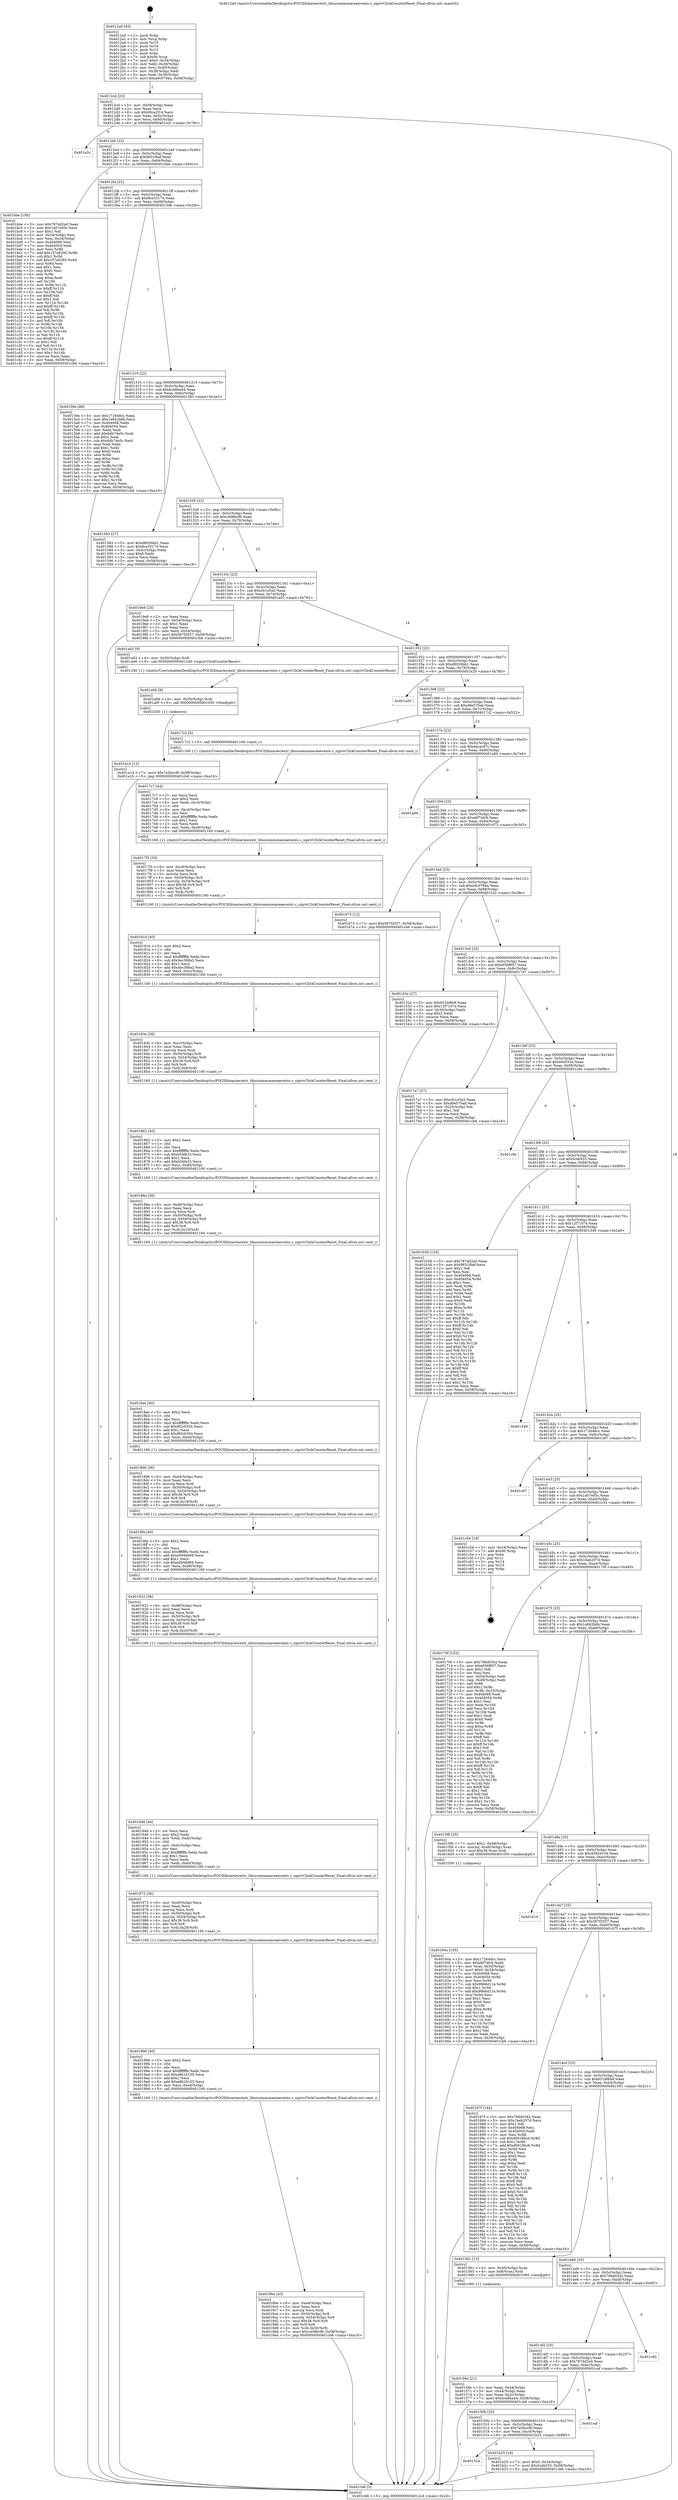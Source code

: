 digraph "0x4012a0" {
  label = "0x4012a0 (/mnt/c/Users/mathe/Desktop/tcc/POCII/binaries/extr_libuicommonareaevents.c_uiprivClickCounterReset_Final-ollvm.out::main(0))"
  labelloc = "t"
  node[shape=record]

  Entry [label="",width=0.3,height=0.3,shape=circle,fillcolor=black,style=filled]
  "0x4012cd" [label="{
     0x4012cd [23]\l
     | [instrs]\l
     &nbsp;&nbsp;0x4012cd \<+3\>: mov -0x58(%rbp),%eax\l
     &nbsp;&nbsp;0x4012d0 \<+2\>: mov %eax,%ecx\l
     &nbsp;&nbsp;0x4012d2 \<+6\>: sub $0x90ce2f14,%ecx\l
     &nbsp;&nbsp;0x4012d8 \<+3\>: mov %eax,-0x5c(%rbp)\l
     &nbsp;&nbsp;0x4012db \<+3\>: mov %ecx,-0x60(%rbp)\l
     &nbsp;&nbsp;0x4012de \<+6\>: je 0000000000401a2c \<main+0x78c\>\l
  }"]
  "0x401a2c" [label="{
     0x401a2c\l
  }", style=dashed]
  "0x4012e4" [label="{
     0x4012e4 [22]\l
     | [instrs]\l
     &nbsp;&nbsp;0x4012e4 \<+5\>: jmp 00000000004012e9 \<main+0x49\>\l
     &nbsp;&nbsp;0x4012e9 \<+3\>: mov -0x5c(%rbp),%eax\l
     &nbsp;&nbsp;0x4012ec \<+5\>: sub $0x9831fbef,%eax\l
     &nbsp;&nbsp;0x4012f1 \<+3\>: mov %eax,-0x64(%rbp)\l
     &nbsp;&nbsp;0x4012f4 \<+6\>: je 0000000000401bbe \<main+0x91e\>\l
  }"]
  Exit [label="",width=0.3,height=0.3,shape=circle,fillcolor=black,style=filled,peripheries=2]
  "0x401bbe" [label="{
     0x401bbe [150]\l
     | [instrs]\l
     &nbsp;&nbsp;0x401bbe \<+5\>: mov $0x787dd2a0,%eax\l
     &nbsp;&nbsp;0x401bc3 \<+5\>: mov $0x1a07e65c,%ecx\l
     &nbsp;&nbsp;0x401bc8 \<+2\>: mov $0x1,%dl\l
     &nbsp;&nbsp;0x401bca \<+3\>: mov -0x34(%rbp),%esi\l
     &nbsp;&nbsp;0x401bcd \<+3\>: mov %esi,-0x24(%rbp)\l
     &nbsp;&nbsp;0x401bd0 \<+7\>: mov 0x404068,%esi\l
     &nbsp;&nbsp;0x401bd7 \<+7\>: mov 0x404054,%edi\l
     &nbsp;&nbsp;0x401bde \<+3\>: mov %esi,%r8d\l
     &nbsp;&nbsp;0x401be1 \<+7\>: add $0x107a6285,%r8d\l
     &nbsp;&nbsp;0x401be8 \<+4\>: sub $0x1,%r8d\l
     &nbsp;&nbsp;0x401bec \<+7\>: sub $0x107a6285,%r8d\l
     &nbsp;&nbsp;0x401bf3 \<+4\>: imul %r8d,%esi\l
     &nbsp;&nbsp;0x401bf7 \<+3\>: and $0x1,%esi\l
     &nbsp;&nbsp;0x401bfa \<+3\>: cmp $0x0,%esi\l
     &nbsp;&nbsp;0x401bfd \<+4\>: sete %r9b\l
     &nbsp;&nbsp;0x401c01 \<+3\>: cmp $0xa,%edi\l
     &nbsp;&nbsp;0x401c04 \<+4\>: setl %r10b\l
     &nbsp;&nbsp;0x401c08 \<+3\>: mov %r9b,%r11b\l
     &nbsp;&nbsp;0x401c0b \<+4\>: xor $0xff,%r11b\l
     &nbsp;&nbsp;0x401c0f \<+3\>: mov %r10b,%bl\l
     &nbsp;&nbsp;0x401c12 \<+3\>: xor $0xff,%bl\l
     &nbsp;&nbsp;0x401c15 \<+3\>: xor $0x1,%dl\l
     &nbsp;&nbsp;0x401c18 \<+3\>: mov %r11b,%r14b\l
     &nbsp;&nbsp;0x401c1b \<+4\>: and $0xff,%r14b\l
     &nbsp;&nbsp;0x401c1f \<+3\>: and %dl,%r9b\l
     &nbsp;&nbsp;0x401c22 \<+3\>: mov %bl,%r15b\l
     &nbsp;&nbsp;0x401c25 \<+4\>: and $0xff,%r15b\l
     &nbsp;&nbsp;0x401c29 \<+3\>: and %dl,%r10b\l
     &nbsp;&nbsp;0x401c2c \<+3\>: or %r9b,%r14b\l
     &nbsp;&nbsp;0x401c2f \<+3\>: or %r10b,%r15b\l
     &nbsp;&nbsp;0x401c32 \<+3\>: xor %r15b,%r14b\l
     &nbsp;&nbsp;0x401c35 \<+3\>: or %bl,%r11b\l
     &nbsp;&nbsp;0x401c38 \<+4\>: xor $0xff,%r11b\l
     &nbsp;&nbsp;0x401c3c \<+3\>: or $0x1,%dl\l
     &nbsp;&nbsp;0x401c3f \<+3\>: and %dl,%r11b\l
     &nbsp;&nbsp;0x401c42 \<+3\>: or %r11b,%r14b\l
     &nbsp;&nbsp;0x401c45 \<+4\>: test $0x1,%r14b\l
     &nbsp;&nbsp;0x401c49 \<+3\>: cmovne %ecx,%eax\l
     &nbsp;&nbsp;0x401c4c \<+3\>: mov %eax,-0x58(%rbp)\l
     &nbsp;&nbsp;0x401c4f \<+5\>: jmp 0000000000401cb6 \<main+0xa16\>\l
  }"]
  "0x4012fa" [label="{
     0x4012fa [22]\l
     | [instrs]\l
     &nbsp;&nbsp;0x4012fa \<+5\>: jmp 00000000004012ff \<main+0x5f\>\l
     &nbsp;&nbsp;0x4012ff \<+3\>: mov -0x5c(%rbp),%eax\l
     &nbsp;&nbsp;0x401302 \<+5\>: sub $0x9ce33174,%eax\l
     &nbsp;&nbsp;0x401307 \<+3\>: mov %eax,-0x68(%rbp)\l
     &nbsp;&nbsp;0x40130a \<+6\>: je 000000000040159e \<main+0x2fe\>\l
  }"]
  "0x401524" [label="{
     0x401524\l
  }", style=dashed]
  "0x40159e" [label="{
     0x40159e [88]\l
     | [instrs]\l
     &nbsp;&nbsp;0x40159e \<+5\>: mov $0x172648cc,%eax\l
     &nbsp;&nbsp;0x4015a3 \<+5\>: mov $0x1e842b6b,%ecx\l
     &nbsp;&nbsp;0x4015a8 \<+7\>: mov 0x404068,%edx\l
     &nbsp;&nbsp;0x4015af \<+7\>: mov 0x404054,%esi\l
     &nbsp;&nbsp;0x4015b6 \<+2\>: mov %edx,%edi\l
     &nbsp;&nbsp;0x4015b8 \<+6\>: add $0x6db74e5c,%edi\l
     &nbsp;&nbsp;0x4015be \<+3\>: sub $0x1,%edi\l
     &nbsp;&nbsp;0x4015c1 \<+6\>: sub $0x6db74e5c,%edi\l
     &nbsp;&nbsp;0x4015c7 \<+3\>: imul %edi,%edx\l
     &nbsp;&nbsp;0x4015ca \<+3\>: and $0x1,%edx\l
     &nbsp;&nbsp;0x4015cd \<+3\>: cmp $0x0,%edx\l
     &nbsp;&nbsp;0x4015d0 \<+4\>: sete %r8b\l
     &nbsp;&nbsp;0x4015d4 \<+3\>: cmp $0xa,%esi\l
     &nbsp;&nbsp;0x4015d7 \<+4\>: setl %r9b\l
     &nbsp;&nbsp;0x4015db \<+3\>: mov %r8b,%r10b\l
     &nbsp;&nbsp;0x4015de \<+3\>: and %r9b,%r10b\l
     &nbsp;&nbsp;0x4015e1 \<+3\>: xor %r9b,%r8b\l
     &nbsp;&nbsp;0x4015e4 \<+3\>: or %r8b,%r10b\l
     &nbsp;&nbsp;0x4015e7 \<+4\>: test $0x1,%r10b\l
     &nbsp;&nbsp;0x4015eb \<+3\>: cmovne %ecx,%eax\l
     &nbsp;&nbsp;0x4015ee \<+3\>: mov %eax,-0x58(%rbp)\l
     &nbsp;&nbsp;0x4015f1 \<+5\>: jmp 0000000000401cb6 \<main+0xa16\>\l
  }"]
  "0x401310" [label="{
     0x401310 [22]\l
     | [instrs]\l
     &nbsp;&nbsp;0x401310 \<+5\>: jmp 0000000000401315 \<main+0x75\>\l
     &nbsp;&nbsp;0x401315 \<+3\>: mov -0x5c(%rbp),%eax\l
     &nbsp;&nbsp;0x401318 \<+5\>: sub $0xbce8ba44,%eax\l
     &nbsp;&nbsp;0x40131d \<+3\>: mov %eax,-0x6c(%rbp)\l
     &nbsp;&nbsp;0x401320 \<+6\>: je 0000000000401583 \<main+0x2e3\>\l
  }"]
  "0x401b25" [label="{
     0x401b25 [19]\l
     | [instrs]\l
     &nbsp;&nbsp;0x401b25 \<+7\>: movl $0x0,-0x34(%rbp)\l
     &nbsp;&nbsp;0x401b2c \<+7\>: movl $0x5cde533,-0x58(%rbp)\l
     &nbsp;&nbsp;0x401b33 \<+5\>: jmp 0000000000401cb6 \<main+0xa16\>\l
  }"]
  "0x401583" [label="{
     0x401583 [27]\l
     | [instrs]\l
     &nbsp;&nbsp;0x401583 \<+5\>: mov $0xd8026bb1,%eax\l
     &nbsp;&nbsp;0x401588 \<+5\>: mov $0x9ce33174,%ecx\l
     &nbsp;&nbsp;0x40158d \<+3\>: mov -0x2c(%rbp),%edx\l
     &nbsp;&nbsp;0x401590 \<+3\>: cmp $0x0,%edx\l
     &nbsp;&nbsp;0x401593 \<+3\>: cmove %ecx,%eax\l
     &nbsp;&nbsp;0x401596 \<+3\>: mov %eax,-0x58(%rbp)\l
     &nbsp;&nbsp;0x401599 \<+5\>: jmp 0000000000401cb6 \<main+0xa16\>\l
  }"]
  "0x401326" [label="{
     0x401326 [22]\l
     | [instrs]\l
     &nbsp;&nbsp;0x401326 \<+5\>: jmp 000000000040132b \<main+0x8b\>\l
     &nbsp;&nbsp;0x40132b \<+3\>: mov -0x5c(%rbp),%eax\l
     &nbsp;&nbsp;0x40132e \<+5\>: sub $0xc408bcf6,%eax\l
     &nbsp;&nbsp;0x401333 \<+3\>: mov %eax,-0x70(%rbp)\l
     &nbsp;&nbsp;0x401336 \<+6\>: je 00000000004019e9 \<main+0x749\>\l
  }"]
  "0x40150b" [label="{
     0x40150b [25]\l
     | [instrs]\l
     &nbsp;&nbsp;0x40150b \<+5\>: jmp 0000000000401510 \<main+0x270\>\l
     &nbsp;&nbsp;0x401510 \<+3\>: mov -0x5c(%rbp),%eax\l
     &nbsp;&nbsp;0x401513 \<+5\>: sub $0x7e2bcc9f,%eax\l
     &nbsp;&nbsp;0x401518 \<+6\>: mov %eax,-0xc0(%rbp)\l
     &nbsp;&nbsp;0x40151e \<+6\>: je 0000000000401b25 \<main+0x885\>\l
  }"]
  "0x4019e9" [label="{
     0x4019e9 [25]\l
     | [instrs]\l
     &nbsp;&nbsp;0x4019e9 \<+2\>: xor %eax,%eax\l
     &nbsp;&nbsp;0x4019eb \<+3\>: mov -0x54(%rbp),%ecx\l
     &nbsp;&nbsp;0x4019ee \<+3\>: sub $0x1,%eax\l
     &nbsp;&nbsp;0x4019f1 \<+2\>: sub %eax,%ecx\l
     &nbsp;&nbsp;0x4019f3 \<+3\>: mov %ecx,-0x54(%rbp)\l
     &nbsp;&nbsp;0x4019f6 \<+7\>: movl $0x587f2037,-0x58(%rbp)\l
     &nbsp;&nbsp;0x4019fd \<+5\>: jmp 0000000000401cb6 \<main+0xa16\>\l
  }"]
  "0x40133c" [label="{
     0x40133c [22]\l
     | [instrs]\l
     &nbsp;&nbsp;0x40133c \<+5\>: jmp 0000000000401341 \<main+0xa1\>\l
     &nbsp;&nbsp;0x401341 \<+3\>: mov -0x5c(%rbp),%eax\l
     &nbsp;&nbsp;0x401344 \<+5\>: sub $0xcfc1e5a3,%eax\l
     &nbsp;&nbsp;0x401349 \<+3\>: mov %eax,-0x74(%rbp)\l
     &nbsp;&nbsp;0x40134c \<+6\>: je 0000000000401a02 \<main+0x762\>\l
  }"]
  "0x401caf" [label="{
     0x401caf\l
  }", style=dashed]
  "0x401a02" [label="{
     0x401a02 [9]\l
     | [instrs]\l
     &nbsp;&nbsp;0x401a02 \<+4\>: mov -0x50(%rbp),%rdi\l
     &nbsp;&nbsp;0x401a06 \<+5\>: call 0000000000401240 \<uiprivClickCounterReset\>\l
     | [calls]\l
     &nbsp;&nbsp;0x401240 \{1\} (/mnt/c/Users/mathe/Desktop/tcc/POCII/binaries/extr_libuicommonareaevents.c_uiprivClickCounterReset_Final-ollvm.out::uiprivClickCounterReset)\l
  }"]
  "0x401352" [label="{
     0x401352 [22]\l
     | [instrs]\l
     &nbsp;&nbsp;0x401352 \<+5\>: jmp 0000000000401357 \<main+0xb7\>\l
     &nbsp;&nbsp;0x401357 \<+3\>: mov -0x5c(%rbp),%eax\l
     &nbsp;&nbsp;0x40135a \<+5\>: sub $0xd8026bb1,%eax\l
     &nbsp;&nbsp;0x40135f \<+3\>: mov %eax,-0x78(%rbp)\l
     &nbsp;&nbsp;0x401362 \<+6\>: je 0000000000401a20 \<main+0x780\>\l
  }"]
  "0x4014f2" [label="{
     0x4014f2 [25]\l
     | [instrs]\l
     &nbsp;&nbsp;0x4014f2 \<+5\>: jmp 00000000004014f7 \<main+0x257\>\l
     &nbsp;&nbsp;0x4014f7 \<+3\>: mov -0x5c(%rbp),%eax\l
     &nbsp;&nbsp;0x4014fa \<+5\>: sub $0x787dd2a0,%eax\l
     &nbsp;&nbsp;0x4014ff \<+6\>: mov %eax,-0xbc(%rbp)\l
     &nbsp;&nbsp;0x401505 \<+6\>: je 0000000000401caf \<main+0xa0f\>\l
  }"]
  "0x401a20" [label="{
     0x401a20\l
  }", style=dashed]
  "0x401368" [label="{
     0x401368 [22]\l
     | [instrs]\l
     &nbsp;&nbsp;0x401368 \<+5\>: jmp 000000000040136d \<main+0xcd\>\l
     &nbsp;&nbsp;0x40136d \<+3\>: mov -0x5c(%rbp),%eax\l
     &nbsp;&nbsp;0x401370 \<+5\>: sub $0xd9e570ab,%eax\l
     &nbsp;&nbsp;0x401375 \<+3\>: mov %eax,-0x7c(%rbp)\l
     &nbsp;&nbsp;0x401378 \<+6\>: je 00000000004017c2 \<main+0x522\>\l
  }"]
  "0x401c92" [label="{
     0x401c92\l
  }", style=dashed]
  "0x4017c2" [label="{
     0x4017c2 [5]\l
     | [instrs]\l
     &nbsp;&nbsp;0x4017c2 \<+5\>: call 0000000000401160 \<next_i\>\l
     | [calls]\l
     &nbsp;&nbsp;0x401160 \{1\} (/mnt/c/Users/mathe/Desktop/tcc/POCII/binaries/extr_libuicommonareaevents.c_uiprivClickCounterReset_Final-ollvm.out::next_i)\l
  }"]
  "0x40137e" [label="{
     0x40137e [22]\l
     | [instrs]\l
     &nbsp;&nbsp;0x40137e \<+5\>: jmp 0000000000401383 \<main+0xe3\>\l
     &nbsp;&nbsp;0x401383 \<+3\>: mov -0x5c(%rbp),%eax\l
     &nbsp;&nbsp;0x401386 \<+5\>: sub $0xdecac87c,%eax\l
     &nbsp;&nbsp;0x40138b \<+3\>: mov %eax,-0x80(%rbp)\l
     &nbsp;&nbsp;0x40138e \<+6\>: je 0000000000401a84 \<main+0x7e4\>\l
  }"]
  "0x401a14" [label="{
     0x401a14 [12]\l
     | [instrs]\l
     &nbsp;&nbsp;0x401a14 \<+7\>: movl $0x7e2bcc9f,-0x58(%rbp)\l
     &nbsp;&nbsp;0x401a1b \<+5\>: jmp 0000000000401cb6 \<main+0xa16\>\l
  }"]
  "0x401a84" [label="{
     0x401a84\l
  }", style=dashed]
  "0x401394" [label="{
     0x401394 [25]\l
     | [instrs]\l
     &nbsp;&nbsp;0x401394 \<+5\>: jmp 0000000000401399 \<main+0xf9\>\l
     &nbsp;&nbsp;0x401399 \<+3\>: mov -0x5c(%rbp),%eax\l
     &nbsp;&nbsp;0x40139c \<+5\>: sub $0xe6f7afc9,%eax\l
     &nbsp;&nbsp;0x4013a1 \<+6\>: mov %eax,-0x84(%rbp)\l
     &nbsp;&nbsp;0x4013a7 \<+6\>: je 0000000000401673 \<main+0x3d3\>\l
  }"]
  "0x401a0b" [label="{
     0x401a0b [9]\l
     | [instrs]\l
     &nbsp;&nbsp;0x401a0b \<+4\>: mov -0x50(%rbp),%rdi\l
     &nbsp;&nbsp;0x401a0f \<+5\>: call 0000000000401030 \<free@plt\>\l
     | [calls]\l
     &nbsp;&nbsp;0x401030 \{1\} (unknown)\l
  }"]
  "0x401673" [label="{
     0x401673 [12]\l
     | [instrs]\l
     &nbsp;&nbsp;0x401673 \<+7\>: movl $0x587f2037,-0x58(%rbp)\l
     &nbsp;&nbsp;0x40167a \<+5\>: jmp 0000000000401cb6 \<main+0xa16\>\l
  }"]
  "0x4013ad" [label="{
     0x4013ad [25]\l
     | [instrs]\l
     &nbsp;&nbsp;0x4013ad \<+5\>: jmp 00000000004013b2 \<main+0x112\>\l
     &nbsp;&nbsp;0x4013b2 \<+3\>: mov -0x5c(%rbp),%eax\l
     &nbsp;&nbsp;0x4013b5 \<+5\>: sub $0xe9c0794a,%eax\l
     &nbsp;&nbsp;0x4013ba \<+6\>: mov %eax,-0x88(%rbp)\l
     &nbsp;&nbsp;0x4013c0 \<+6\>: je 000000000040152e \<main+0x28e\>\l
  }"]
  "0x4019be" [label="{
     0x4019be [43]\l
     | [instrs]\l
     &nbsp;&nbsp;0x4019be \<+6\>: mov -0xe4(%rbp),%ecx\l
     &nbsp;&nbsp;0x4019c4 \<+3\>: imul %eax,%ecx\l
     &nbsp;&nbsp;0x4019c7 \<+3\>: movslq %ecx,%rdi\l
     &nbsp;&nbsp;0x4019ca \<+4\>: mov -0x50(%rbp),%r8\l
     &nbsp;&nbsp;0x4019ce \<+4\>: movslq -0x54(%rbp),%r9\l
     &nbsp;&nbsp;0x4019d2 \<+4\>: imul $0x38,%r9,%r9\l
     &nbsp;&nbsp;0x4019d6 \<+3\>: add %r9,%r8\l
     &nbsp;&nbsp;0x4019d9 \<+4\>: mov %rdi,0x30(%r8)\l
     &nbsp;&nbsp;0x4019dd \<+7\>: movl $0xc408bcf6,-0x58(%rbp)\l
     &nbsp;&nbsp;0x4019e4 \<+5\>: jmp 0000000000401cb6 \<main+0xa16\>\l
  }"]
  "0x40152e" [label="{
     0x40152e [27]\l
     | [instrs]\l
     &nbsp;&nbsp;0x40152e \<+5\>: mov $0x631bf6b9,%eax\l
     &nbsp;&nbsp;0x401533 \<+5\>: mov $0x12f7107e,%ecx\l
     &nbsp;&nbsp;0x401538 \<+3\>: mov -0x30(%rbp),%edx\l
     &nbsp;&nbsp;0x40153b \<+3\>: cmp $0x2,%edx\l
     &nbsp;&nbsp;0x40153e \<+3\>: cmovne %ecx,%eax\l
     &nbsp;&nbsp;0x401541 \<+3\>: mov %eax,-0x58(%rbp)\l
     &nbsp;&nbsp;0x401544 \<+5\>: jmp 0000000000401cb6 \<main+0xa16\>\l
  }"]
  "0x4013c6" [label="{
     0x4013c6 [25]\l
     | [instrs]\l
     &nbsp;&nbsp;0x4013c6 \<+5\>: jmp 00000000004013cb \<main+0x12b\>\l
     &nbsp;&nbsp;0x4013cb \<+3\>: mov -0x5c(%rbp),%eax\l
     &nbsp;&nbsp;0x4013ce \<+5\>: sub $0xef36f857,%eax\l
     &nbsp;&nbsp;0x4013d3 \<+6\>: mov %eax,-0x8c(%rbp)\l
     &nbsp;&nbsp;0x4013d9 \<+6\>: je 00000000004017a7 \<main+0x507\>\l
  }"]
  "0x401cb6" [label="{
     0x401cb6 [5]\l
     | [instrs]\l
     &nbsp;&nbsp;0x401cb6 \<+5\>: jmp 00000000004012cd \<main+0x2d\>\l
  }"]
  "0x4012a0" [label="{
     0x4012a0 [45]\l
     | [instrs]\l
     &nbsp;&nbsp;0x4012a0 \<+1\>: push %rbp\l
     &nbsp;&nbsp;0x4012a1 \<+3\>: mov %rsp,%rbp\l
     &nbsp;&nbsp;0x4012a4 \<+2\>: push %r15\l
     &nbsp;&nbsp;0x4012a6 \<+2\>: push %r14\l
     &nbsp;&nbsp;0x4012a8 \<+2\>: push %r12\l
     &nbsp;&nbsp;0x4012aa \<+1\>: push %rbx\l
     &nbsp;&nbsp;0x4012ab \<+7\>: sub $0xd0,%rsp\l
     &nbsp;&nbsp;0x4012b2 \<+7\>: movl $0x0,-0x34(%rbp)\l
     &nbsp;&nbsp;0x4012b9 \<+3\>: mov %edi,-0x38(%rbp)\l
     &nbsp;&nbsp;0x4012bc \<+4\>: mov %rsi,-0x40(%rbp)\l
     &nbsp;&nbsp;0x4012c0 \<+3\>: mov -0x38(%rbp),%edi\l
     &nbsp;&nbsp;0x4012c3 \<+3\>: mov %edi,-0x30(%rbp)\l
     &nbsp;&nbsp;0x4012c6 \<+7\>: movl $0xe9c0794a,-0x58(%rbp)\l
  }"]
  "0x401996" [label="{
     0x401996 [40]\l
     | [instrs]\l
     &nbsp;&nbsp;0x401996 \<+5\>: mov $0x2,%ecx\l
     &nbsp;&nbsp;0x40199b \<+1\>: cltd\l
     &nbsp;&nbsp;0x40199c \<+2\>: idiv %ecx\l
     &nbsp;&nbsp;0x40199e \<+6\>: imul $0xfffffffe,%edx,%ecx\l
     &nbsp;&nbsp;0x4019a4 \<+6\>: sub $0xa8b16105,%ecx\l
     &nbsp;&nbsp;0x4019aa \<+3\>: add $0x1,%ecx\l
     &nbsp;&nbsp;0x4019ad \<+6\>: add $0xa8b16105,%ecx\l
     &nbsp;&nbsp;0x4019b3 \<+6\>: mov %ecx,-0xe4(%rbp)\l
     &nbsp;&nbsp;0x4019b9 \<+5\>: call 0000000000401160 \<next_i\>\l
     | [calls]\l
     &nbsp;&nbsp;0x401160 \{1\} (/mnt/c/Users/mathe/Desktop/tcc/POCII/binaries/extr_libuicommonareaevents.c_uiprivClickCounterReset_Final-ollvm.out::next_i)\l
  }"]
  "0x4017a7" [label="{
     0x4017a7 [27]\l
     | [instrs]\l
     &nbsp;&nbsp;0x4017a7 \<+5\>: mov $0xcfc1e5a3,%eax\l
     &nbsp;&nbsp;0x4017ac \<+5\>: mov $0xd9e570ab,%ecx\l
     &nbsp;&nbsp;0x4017b1 \<+3\>: mov -0x25(%rbp),%dl\l
     &nbsp;&nbsp;0x4017b4 \<+3\>: test $0x1,%dl\l
     &nbsp;&nbsp;0x4017b7 \<+3\>: cmovne %ecx,%eax\l
     &nbsp;&nbsp;0x4017ba \<+3\>: mov %eax,-0x58(%rbp)\l
     &nbsp;&nbsp;0x4017bd \<+5\>: jmp 0000000000401cb6 \<main+0xa16\>\l
  }"]
  "0x4013df" [label="{
     0x4013df [25]\l
     | [instrs]\l
     &nbsp;&nbsp;0x4013df \<+5\>: jmp 00000000004013e4 \<main+0x144\>\l
     &nbsp;&nbsp;0x4013e4 \<+3\>: mov -0x5c(%rbp),%eax\l
     &nbsp;&nbsp;0x4013e7 \<+5\>: sub $0x46d552a,%eax\l
     &nbsp;&nbsp;0x4013ec \<+6\>: mov %eax,-0x90(%rbp)\l
     &nbsp;&nbsp;0x4013f2 \<+6\>: je 0000000000401c9e \<main+0x9fe\>\l
  }"]
  "0x401972" [label="{
     0x401972 [36]\l
     | [instrs]\l
     &nbsp;&nbsp;0x401972 \<+6\>: mov -0xe0(%rbp),%ecx\l
     &nbsp;&nbsp;0x401978 \<+3\>: imul %eax,%ecx\l
     &nbsp;&nbsp;0x40197b \<+3\>: movslq %ecx,%rdi\l
     &nbsp;&nbsp;0x40197e \<+4\>: mov -0x50(%rbp),%r8\l
     &nbsp;&nbsp;0x401982 \<+4\>: movslq -0x54(%rbp),%r9\l
     &nbsp;&nbsp;0x401986 \<+4\>: imul $0x38,%r9,%r9\l
     &nbsp;&nbsp;0x40198a \<+3\>: add %r9,%r8\l
     &nbsp;&nbsp;0x40198d \<+4\>: mov %rdi,0x28(%r8)\l
     &nbsp;&nbsp;0x401991 \<+5\>: call 0000000000401160 \<next_i\>\l
     | [calls]\l
     &nbsp;&nbsp;0x401160 \{1\} (/mnt/c/Users/mathe/Desktop/tcc/POCII/binaries/extr_libuicommonareaevents.c_uiprivClickCounterReset_Final-ollvm.out::next_i)\l
  }"]
  "0x401c9e" [label="{
     0x401c9e\l
  }", style=dashed]
  "0x4013f8" [label="{
     0x4013f8 [25]\l
     | [instrs]\l
     &nbsp;&nbsp;0x4013f8 \<+5\>: jmp 00000000004013fd \<main+0x15d\>\l
     &nbsp;&nbsp;0x4013fd \<+3\>: mov -0x5c(%rbp),%eax\l
     &nbsp;&nbsp;0x401400 \<+5\>: sub $0x5cde533,%eax\l
     &nbsp;&nbsp;0x401405 \<+6\>: mov %eax,-0x94(%rbp)\l
     &nbsp;&nbsp;0x40140b \<+6\>: je 0000000000401b38 \<main+0x898\>\l
  }"]
  "0x401946" [label="{
     0x401946 [44]\l
     | [instrs]\l
     &nbsp;&nbsp;0x401946 \<+2\>: xor %ecx,%ecx\l
     &nbsp;&nbsp;0x401948 \<+5\>: mov $0x2,%edx\l
     &nbsp;&nbsp;0x40194d \<+6\>: mov %edx,-0xdc(%rbp)\l
     &nbsp;&nbsp;0x401953 \<+1\>: cltd\l
     &nbsp;&nbsp;0x401954 \<+6\>: mov -0xdc(%rbp),%esi\l
     &nbsp;&nbsp;0x40195a \<+2\>: idiv %esi\l
     &nbsp;&nbsp;0x40195c \<+6\>: imul $0xfffffffe,%edx,%edx\l
     &nbsp;&nbsp;0x401962 \<+3\>: sub $0x1,%ecx\l
     &nbsp;&nbsp;0x401965 \<+2\>: sub %ecx,%edx\l
     &nbsp;&nbsp;0x401967 \<+6\>: mov %edx,-0xe0(%rbp)\l
     &nbsp;&nbsp;0x40196d \<+5\>: call 0000000000401160 \<next_i\>\l
     | [calls]\l
     &nbsp;&nbsp;0x401160 \{1\} (/mnt/c/Users/mathe/Desktop/tcc/POCII/binaries/extr_libuicommonareaevents.c_uiprivClickCounterReset_Final-ollvm.out::next_i)\l
  }"]
  "0x401b38" [label="{
     0x401b38 [134]\l
     | [instrs]\l
     &nbsp;&nbsp;0x401b38 \<+5\>: mov $0x787dd2a0,%eax\l
     &nbsp;&nbsp;0x401b3d \<+5\>: mov $0x9831fbef,%ecx\l
     &nbsp;&nbsp;0x401b42 \<+2\>: mov $0x1,%dl\l
     &nbsp;&nbsp;0x401b44 \<+2\>: xor %esi,%esi\l
     &nbsp;&nbsp;0x401b46 \<+7\>: mov 0x404068,%edi\l
     &nbsp;&nbsp;0x401b4d \<+8\>: mov 0x404054,%r8d\l
     &nbsp;&nbsp;0x401b55 \<+3\>: sub $0x1,%esi\l
     &nbsp;&nbsp;0x401b58 \<+3\>: mov %edi,%r9d\l
     &nbsp;&nbsp;0x401b5b \<+3\>: add %esi,%r9d\l
     &nbsp;&nbsp;0x401b5e \<+4\>: imul %r9d,%edi\l
     &nbsp;&nbsp;0x401b62 \<+3\>: and $0x1,%edi\l
     &nbsp;&nbsp;0x401b65 \<+3\>: cmp $0x0,%edi\l
     &nbsp;&nbsp;0x401b68 \<+4\>: sete %r10b\l
     &nbsp;&nbsp;0x401b6c \<+4\>: cmp $0xa,%r8d\l
     &nbsp;&nbsp;0x401b70 \<+4\>: setl %r11b\l
     &nbsp;&nbsp;0x401b74 \<+3\>: mov %r10b,%bl\l
     &nbsp;&nbsp;0x401b77 \<+3\>: xor $0xff,%bl\l
     &nbsp;&nbsp;0x401b7a \<+3\>: mov %r11b,%r14b\l
     &nbsp;&nbsp;0x401b7d \<+4\>: xor $0xff,%r14b\l
     &nbsp;&nbsp;0x401b81 \<+3\>: xor $0x0,%dl\l
     &nbsp;&nbsp;0x401b84 \<+3\>: mov %bl,%r15b\l
     &nbsp;&nbsp;0x401b87 \<+4\>: and $0x0,%r15b\l
     &nbsp;&nbsp;0x401b8b \<+3\>: and %dl,%r10b\l
     &nbsp;&nbsp;0x401b8e \<+3\>: mov %r14b,%r12b\l
     &nbsp;&nbsp;0x401b91 \<+4\>: and $0x0,%r12b\l
     &nbsp;&nbsp;0x401b95 \<+3\>: and %dl,%r11b\l
     &nbsp;&nbsp;0x401b98 \<+3\>: or %r10b,%r15b\l
     &nbsp;&nbsp;0x401b9b \<+3\>: or %r11b,%r12b\l
     &nbsp;&nbsp;0x401b9e \<+3\>: xor %r12b,%r15b\l
     &nbsp;&nbsp;0x401ba1 \<+3\>: or %r14b,%bl\l
     &nbsp;&nbsp;0x401ba4 \<+3\>: xor $0xff,%bl\l
     &nbsp;&nbsp;0x401ba7 \<+3\>: or $0x0,%dl\l
     &nbsp;&nbsp;0x401baa \<+2\>: and %dl,%bl\l
     &nbsp;&nbsp;0x401bac \<+3\>: or %bl,%r15b\l
     &nbsp;&nbsp;0x401baf \<+4\>: test $0x1,%r15b\l
     &nbsp;&nbsp;0x401bb3 \<+3\>: cmovne %ecx,%eax\l
     &nbsp;&nbsp;0x401bb6 \<+3\>: mov %eax,-0x58(%rbp)\l
     &nbsp;&nbsp;0x401bb9 \<+5\>: jmp 0000000000401cb6 \<main+0xa16\>\l
  }"]
  "0x401411" [label="{
     0x401411 [25]\l
     | [instrs]\l
     &nbsp;&nbsp;0x401411 \<+5\>: jmp 0000000000401416 \<main+0x176\>\l
     &nbsp;&nbsp;0x401416 \<+3\>: mov -0x5c(%rbp),%eax\l
     &nbsp;&nbsp;0x401419 \<+5\>: sub $0x12f7107e,%eax\l
     &nbsp;&nbsp;0x40141e \<+6\>: mov %eax,-0x98(%rbp)\l
     &nbsp;&nbsp;0x401424 \<+6\>: je 0000000000401549 \<main+0x2a9\>\l
  }"]
  "0x401922" [label="{
     0x401922 [36]\l
     | [instrs]\l
     &nbsp;&nbsp;0x401922 \<+6\>: mov -0xd8(%rbp),%ecx\l
     &nbsp;&nbsp;0x401928 \<+3\>: imul %eax,%ecx\l
     &nbsp;&nbsp;0x40192b \<+3\>: movslq %ecx,%rdi\l
     &nbsp;&nbsp;0x40192e \<+4\>: mov -0x50(%rbp),%r8\l
     &nbsp;&nbsp;0x401932 \<+4\>: movslq -0x54(%rbp),%r9\l
     &nbsp;&nbsp;0x401936 \<+4\>: imul $0x38,%r9,%r9\l
     &nbsp;&nbsp;0x40193a \<+3\>: add %r9,%r8\l
     &nbsp;&nbsp;0x40193d \<+4\>: mov %rdi,0x20(%r8)\l
     &nbsp;&nbsp;0x401941 \<+5\>: call 0000000000401160 \<next_i\>\l
     | [calls]\l
     &nbsp;&nbsp;0x401160 \{1\} (/mnt/c/Users/mathe/Desktop/tcc/POCII/binaries/extr_libuicommonareaevents.c_uiprivClickCounterReset_Final-ollvm.out::next_i)\l
  }"]
  "0x401549" [label="{
     0x401549\l
  }", style=dashed]
  "0x40142a" [label="{
     0x40142a [25]\l
     | [instrs]\l
     &nbsp;&nbsp;0x40142a \<+5\>: jmp 000000000040142f \<main+0x18f\>\l
     &nbsp;&nbsp;0x40142f \<+3\>: mov -0x5c(%rbp),%eax\l
     &nbsp;&nbsp;0x401432 \<+5\>: sub $0x172648cc,%eax\l
     &nbsp;&nbsp;0x401437 \<+6\>: mov %eax,-0x9c(%rbp)\l
     &nbsp;&nbsp;0x40143d \<+6\>: je 0000000000401c67 \<main+0x9c7\>\l
  }"]
  "0x4018fa" [label="{
     0x4018fa [40]\l
     | [instrs]\l
     &nbsp;&nbsp;0x4018fa \<+5\>: mov $0x2,%ecx\l
     &nbsp;&nbsp;0x4018ff \<+1\>: cltd\l
     &nbsp;&nbsp;0x401900 \<+2\>: idiv %ecx\l
     &nbsp;&nbsp;0x401902 \<+6\>: imul $0xfffffffe,%edx,%ecx\l
     &nbsp;&nbsp;0x401908 \<+6\>: add $0xe0948d69,%ecx\l
     &nbsp;&nbsp;0x40190e \<+3\>: add $0x1,%ecx\l
     &nbsp;&nbsp;0x401911 \<+6\>: sub $0xe0948d69,%ecx\l
     &nbsp;&nbsp;0x401917 \<+6\>: mov %ecx,-0xd8(%rbp)\l
     &nbsp;&nbsp;0x40191d \<+5\>: call 0000000000401160 \<next_i\>\l
     | [calls]\l
     &nbsp;&nbsp;0x401160 \{1\} (/mnt/c/Users/mathe/Desktop/tcc/POCII/binaries/extr_libuicommonareaevents.c_uiprivClickCounterReset_Final-ollvm.out::next_i)\l
  }"]
  "0x401c67" [label="{
     0x401c67\l
  }", style=dashed]
  "0x401443" [label="{
     0x401443 [25]\l
     | [instrs]\l
     &nbsp;&nbsp;0x401443 \<+5\>: jmp 0000000000401448 \<main+0x1a8\>\l
     &nbsp;&nbsp;0x401448 \<+3\>: mov -0x5c(%rbp),%eax\l
     &nbsp;&nbsp;0x40144b \<+5\>: sub $0x1a07e65c,%eax\l
     &nbsp;&nbsp;0x401450 \<+6\>: mov %eax,-0xa0(%rbp)\l
     &nbsp;&nbsp;0x401456 \<+6\>: je 0000000000401c54 \<main+0x9b4\>\l
  }"]
  "0x4018d6" [label="{
     0x4018d6 [36]\l
     | [instrs]\l
     &nbsp;&nbsp;0x4018d6 \<+6\>: mov -0xd4(%rbp),%ecx\l
     &nbsp;&nbsp;0x4018dc \<+3\>: imul %eax,%ecx\l
     &nbsp;&nbsp;0x4018df \<+3\>: movslq %ecx,%rdi\l
     &nbsp;&nbsp;0x4018e2 \<+4\>: mov -0x50(%rbp),%r8\l
     &nbsp;&nbsp;0x4018e6 \<+4\>: movslq -0x54(%rbp),%r9\l
     &nbsp;&nbsp;0x4018ea \<+4\>: imul $0x38,%r9,%r9\l
     &nbsp;&nbsp;0x4018ee \<+3\>: add %r9,%r8\l
     &nbsp;&nbsp;0x4018f1 \<+4\>: mov %rdi,0x18(%r8)\l
     &nbsp;&nbsp;0x4018f5 \<+5\>: call 0000000000401160 \<next_i\>\l
     | [calls]\l
     &nbsp;&nbsp;0x401160 \{1\} (/mnt/c/Users/mathe/Desktop/tcc/POCII/binaries/extr_libuicommonareaevents.c_uiprivClickCounterReset_Final-ollvm.out::next_i)\l
  }"]
  "0x401c54" [label="{
     0x401c54 [19]\l
     | [instrs]\l
     &nbsp;&nbsp;0x401c54 \<+3\>: mov -0x24(%rbp),%eax\l
     &nbsp;&nbsp;0x401c57 \<+7\>: add $0xd0,%rsp\l
     &nbsp;&nbsp;0x401c5e \<+1\>: pop %rbx\l
     &nbsp;&nbsp;0x401c5f \<+2\>: pop %r12\l
     &nbsp;&nbsp;0x401c61 \<+2\>: pop %r14\l
     &nbsp;&nbsp;0x401c63 \<+2\>: pop %r15\l
     &nbsp;&nbsp;0x401c65 \<+1\>: pop %rbp\l
     &nbsp;&nbsp;0x401c66 \<+1\>: ret\l
  }"]
  "0x40145c" [label="{
     0x40145c [25]\l
     | [instrs]\l
     &nbsp;&nbsp;0x40145c \<+5\>: jmp 0000000000401461 \<main+0x1c1\>\l
     &nbsp;&nbsp;0x401461 \<+3\>: mov -0x5c(%rbp),%eax\l
     &nbsp;&nbsp;0x401464 \<+5\>: sub $0x1bab207d,%eax\l
     &nbsp;&nbsp;0x401469 \<+6\>: mov %eax,-0xa4(%rbp)\l
     &nbsp;&nbsp;0x40146f \<+6\>: je 000000000040170f \<main+0x46f\>\l
  }"]
  "0x4018ae" [label="{
     0x4018ae [40]\l
     | [instrs]\l
     &nbsp;&nbsp;0x4018ae \<+5\>: mov $0x2,%ecx\l
     &nbsp;&nbsp;0x4018b3 \<+1\>: cltd\l
     &nbsp;&nbsp;0x4018b4 \<+2\>: idiv %ecx\l
     &nbsp;&nbsp;0x4018b6 \<+6\>: imul $0xfffffffe,%edx,%ecx\l
     &nbsp;&nbsp;0x4018bc \<+6\>: sub $0xf82c0354,%ecx\l
     &nbsp;&nbsp;0x4018c2 \<+3\>: add $0x1,%ecx\l
     &nbsp;&nbsp;0x4018c5 \<+6\>: add $0xf82c0354,%ecx\l
     &nbsp;&nbsp;0x4018cb \<+6\>: mov %ecx,-0xd4(%rbp)\l
     &nbsp;&nbsp;0x4018d1 \<+5\>: call 0000000000401160 \<next_i\>\l
     | [calls]\l
     &nbsp;&nbsp;0x401160 \{1\} (/mnt/c/Users/mathe/Desktop/tcc/POCII/binaries/extr_libuicommonareaevents.c_uiprivClickCounterReset_Final-ollvm.out::next_i)\l
  }"]
  "0x40170f" [label="{
     0x40170f [152]\l
     | [instrs]\l
     &nbsp;&nbsp;0x40170f \<+5\>: mov $0x768d0342,%eax\l
     &nbsp;&nbsp;0x401714 \<+5\>: mov $0xef36f857,%ecx\l
     &nbsp;&nbsp;0x401719 \<+2\>: mov $0x1,%dl\l
     &nbsp;&nbsp;0x40171b \<+2\>: xor %esi,%esi\l
     &nbsp;&nbsp;0x40171d \<+3\>: mov -0x54(%rbp),%edi\l
     &nbsp;&nbsp;0x401720 \<+3\>: cmp -0x48(%rbp),%edi\l
     &nbsp;&nbsp;0x401723 \<+4\>: setl %r8b\l
     &nbsp;&nbsp;0x401727 \<+4\>: and $0x1,%r8b\l
     &nbsp;&nbsp;0x40172b \<+4\>: mov %r8b,-0x25(%rbp)\l
     &nbsp;&nbsp;0x40172f \<+7\>: mov 0x404068,%edi\l
     &nbsp;&nbsp;0x401736 \<+8\>: mov 0x404054,%r9d\l
     &nbsp;&nbsp;0x40173e \<+3\>: sub $0x1,%esi\l
     &nbsp;&nbsp;0x401741 \<+3\>: mov %edi,%r10d\l
     &nbsp;&nbsp;0x401744 \<+3\>: add %esi,%r10d\l
     &nbsp;&nbsp;0x401747 \<+4\>: imul %r10d,%edi\l
     &nbsp;&nbsp;0x40174b \<+3\>: and $0x1,%edi\l
     &nbsp;&nbsp;0x40174e \<+3\>: cmp $0x0,%edi\l
     &nbsp;&nbsp;0x401751 \<+4\>: sete %r8b\l
     &nbsp;&nbsp;0x401755 \<+4\>: cmp $0xa,%r9d\l
     &nbsp;&nbsp;0x401759 \<+4\>: setl %r11b\l
     &nbsp;&nbsp;0x40175d \<+3\>: mov %r8b,%bl\l
     &nbsp;&nbsp;0x401760 \<+3\>: xor $0xff,%bl\l
     &nbsp;&nbsp;0x401763 \<+3\>: mov %r11b,%r14b\l
     &nbsp;&nbsp;0x401766 \<+4\>: xor $0xff,%r14b\l
     &nbsp;&nbsp;0x40176a \<+3\>: xor $0x1,%dl\l
     &nbsp;&nbsp;0x40176d \<+3\>: mov %bl,%r15b\l
     &nbsp;&nbsp;0x401770 \<+4\>: and $0xff,%r15b\l
     &nbsp;&nbsp;0x401774 \<+3\>: and %dl,%r8b\l
     &nbsp;&nbsp;0x401777 \<+3\>: mov %r14b,%r12b\l
     &nbsp;&nbsp;0x40177a \<+4\>: and $0xff,%r12b\l
     &nbsp;&nbsp;0x40177e \<+3\>: and %dl,%r11b\l
     &nbsp;&nbsp;0x401781 \<+3\>: or %r8b,%r15b\l
     &nbsp;&nbsp;0x401784 \<+3\>: or %r11b,%r12b\l
     &nbsp;&nbsp;0x401787 \<+3\>: xor %r12b,%r15b\l
     &nbsp;&nbsp;0x40178a \<+3\>: or %r14b,%bl\l
     &nbsp;&nbsp;0x40178d \<+3\>: xor $0xff,%bl\l
     &nbsp;&nbsp;0x401790 \<+3\>: or $0x1,%dl\l
     &nbsp;&nbsp;0x401793 \<+2\>: and %dl,%bl\l
     &nbsp;&nbsp;0x401795 \<+3\>: or %bl,%r15b\l
     &nbsp;&nbsp;0x401798 \<+4\>: test $0x1,%r15b\l
     &nbsp;&nbsp;0x40179c \<+3\>: cmovne %ecx,%eax\l
     &nbsp;&nbsp;0x40179f \<+3\>: mov %eax,-0x58(%rbp)\l
     &nbsp;&nbsp;0x4017a2 \<+5\>: jmp 0000000000401cb6 \<main+0xa16\>\l
  }"]
  "0x401475" [label="{
     0x401475 [25]\l
     | [instrs]\l
     &nbsp;&nbsp;0x401475 \<+5\>: jmp 000000000040147a \<main+0x1da\>\l
     &nbsp;&nbsp;0x40147a \<+3\>: mov -0x5c(%rbp),%eax\l
     &nbsp;&nbsp;0x40147d \<+5\>: sub $0x1e842b6b,%eax\l
     &nbsp;&nbsp;0x401482 \<+6\>: mov %eax,-0xa8(%rbp)\l
     &nbsp;&nbsp;0x401488 \<+6\>: je 00000000004015f6 \<main+0x356\>\l
  }"]
  "0x40188a" [label="{
     0x40188a [36]\l
     | [instrs]\l
     &nbsp;&nbsp;0x40188a \<+6\>: mov -0xd0(%rbp),%ecx\l
     &nbsp;&nbsp;0x401890 \<+3\>: imul %eax,%ecx\l
     &nbsp;&nbsp;0x401893 \<+3\>: movslq %ecx,%rdi\l
     &nbsp;&nbsp;0x401896 \<+4\>: mov -0x50(%rbp),%r8\l
     &nbsp;&nbsp;0x40189a \<+4\>: movslq -0x54(%rbp),%r9\l
     &nbsp;&nbsp;0x40189e \<+4\>: imul $0x38,%r9,%r9\l
     &nbsp;&nbsp;0x4018a2 \<+3\>: add %r9,%r8\l
     &nbsp;&nbsp;0x4018a5 \<+4\>: mov %rdi,0x10(%r8)\l
     &nbsp;&nbsp;0x4018a9 \<+5\>: call 0000000000401160 \<next_i\>\l
     | [calls]\l
     &nbsp;&nbsp;0x401160 \{1\} (/mnt/c/Users/mathe/Desktop/tcc/POCII/binaries/extr_libuicommonareaevents.c_uiprivClickCounterReset_Final-ollvm.out::next_i)\l
  }"]
  "0x4015f6" [label="{
     0x4015f6 [20]\l
     | [instrs]\l
     &nbsp;&nbsp;0x4015f6 \<+7\>: movl $0x1,-0x48(%rbp)\l
     &nbsp;&nbsp;0x4015fd \<+4\>: movslq -0x48(%rbp),%rax\l
     &nbsp;&nbsp;0x401601 \<+4\>: imul $0x38,%rax,%rdi\l
     &nbsp;&nbsp;0x401605 \<+5\>: call 0000000000401050 \<malloc@plt\>\l
     | [calls]\l
     &nbsp;&nbsp;0x401050 \{1\} (unknown)\l
  }"]
  "0x40148e" [label="{
     0x40148e [25]\l
     | [instrs]\l
     &nbsp;&nbsp;0x40148e \<+5\>: jmp 0000000000401493 \<main+0x1f3\>\l
     &nbsp;&nbsp;0x401493 \<+3\>: mov -0x5c(%rbp),%eax\l
     &nbsp;&nbsp;0x401496 \<+5\>: sub $0x4582d104,%eax\l
     &nbsp;&nbsp;0x40149b \<+6\>: mov %eax,-0xac(%rbp)\l
     &nbsp;&nbsp;0x4014a1 \<+6\>: je 0000000000401b19 \<main+0x879\>\l
  }"]
  "0x401862" [label="{
     0x401862 [40]\l
     | [instrs]\l
     &nbsp;&nbsp;0x401862 \<+5\>: mov $0x2,%ecx\l
     &nbsp;&nbsp;0x401867 \<+1\>: cltd\l
     &nbsp;&nbsp;0x401868 \<+2\>: idiv %ecx\l
     &nbsp;&nbsp;0x40186a \<+6\>: imul $0xfffffffe,%edx,%ecx\l
     &nbsp;&nbsp;0x401870 \<+6\>: sub $0xb54fe33,%ecx\l
     &nbsp;&nbsp;0x401876 \<+3\>: add $0x1,%ecx\l
     &nbsp;&nbsp;0x401879 \<+6\>: add $0xb54fe33,%ecx\l
     &nbsp;&nbsp;0x40187f \<+6\>: mov %ecx,-0xd0(%rbp)\l
     &nbsp;&nbsp;0x401885 \<+5\>: call 0000000000401160 \<next_i\>\l
     | [calls]\l
     &nbsp;&nbsp;0x401160 \{1\} (/mnt/c/Users/mathe/Desktop/tcc/POCII/binaries/extr_libuicommonareaevents.c_uiprivClickCounterReset_Final-ollvm.out::next_i)\l
  }"]
  "0x401b19" [label="{
     0x401b19\l
  }", style=dashed]
  "0x4014a7" [label="{
     0x4014a7 [25]\l
     | [instrs]\l
     &nbsp;&nbsp;0x4014a7 \<+5\>: jmp 00000000004014ac \<main+0x20c\>\l
     &nbsp;&nbsp;0x4014ac \<+3\>: mov -0x5c(%rbp),%eax\l
     &nbsp;&nbsp;0x4014af \<+5\>: sub $0x587f2037,%eax\l
     &nbsp;&nbsp;0x4014b4 \<+6\>: mov %eax,-0xb0(%rbp)\l
     &nbsp;&nbsp;0x4014ba \<+6\>: je 000000000040167f \<main+0x3df\>\l
  }"]
  "0x40183e" [label="{
     0x40183e [36]\l
     | [instrs]\l
     &nbsp;&nbsp;0x40183e \<+6\>: mov -0xcc(%rbp),%ecx\l
     &nbsp;&nbsp;0x401844 \<+3\>: imul %eax,%ecx\l
     &nbsp;&nbsp;0x401847 \<+3\>: movslq %ecx,%rdi\l
     &nbsp;&nbsp;0x40184a \<+4\>: mov -0x50(%rbp),%r8\l
     &nbsp;&nbsp;0x40184e \<+4\>: movslq -0x54(%rbp),%r9\l
     &nbsp;&nbsp;0x401852 \<+4\>: imul $0x38,%r9,%r9\l
     &nbsp;&nbsp;0x401856 \<+3\>: add %r9,%r8\l
     &nbsp;&nbsp;0x401859 \<+4\>: mov %rdi,0x8(%r8)\l
     &nbsp;&nbsp;0x40185d \<+5\>: call 0000000000401160 \<next_i\>\l
     | [calls]\l
     &nbsp;&nbsp;0x401160 \{1\} (/mnt/c/Users/mathe/Desktop/tcc/POCII/binaries/extr_libuicommonareaevents.c_uiprivClickCounterReset_Final-ollvm.out::next_i)\l
  }"]
  "0x40167f" [label="{
     0x40167f [144]\l
     | [instrs]\l
     &nbsp;&nbsp;0x40167f \<+5\>: mov $0x768d0342,%eax\l
     &nbsp;&nbsp;0x401684 \<+5\>: mov $0x1bab207d,%ecx\l
     &nbsp;&nbsp;0x401689 \<+2\>: mov $0x1,%dl\l
     &nbsp;&nbsp;0x40168b \<+7\>: mov 0x404068,%esi\l
     &nbsp;&nbsp;0x401692 \<+7\>: mov 0x404054,%edi\l
     &nbsp;&nbsp;0x401699 \<+3\>: mov %esi,%r8d\l
     &nbsp;&nbsp;0x40169c \<+7\>: sub $0xd6918bc6,%r8d\l
     &nbsp;&nbsp;0x4016a3 \<+4\>: sub $0x1,%r8d\l
     &nbsp;&nbsp;0x4016a7 \<+7\>: add $0xd6918bc6,%r8d\l
     &nbsp;&nbsp;0x4016ae \<+4\>: imul %r8d,%esi\l
     &nbsp;&nbsp;0x4016b2 \<+3\>: and $0x1,%esi\l
     &nbsp;&nbsp;0x4016b5 \<+3\>: cmp $0x0,%esi\l
     &nbsp;&nbsp;0x4016b8 \<+4\>: sete %r9b\l
     &nbsp;&nbsp;0x4016bc \<+3\>: cmp $0xa,%edi\l
     &nbsp;&nbsp;0x4016bf \<+4\>: setl %r10b\l
     &nbsp;&nbsp;0x4016c3 \<+3\>: mov %r9b,%r11b\l
     &nbsp;&nbsp;0x4016c6 \<+4\>: xor $0xff,%r11b\l
     &nbsp;&nbsp;0x4016ca \<+3\>: mov %r10b,%bl\l
     &nbsp;&nbsp;0x4016cd \<+3\>: xor $0xff,%bl\l
     &nbsp;&nbsp;0x4016d0 \<+3\>: xor $0x0,%dl\l
     &nbsp;&nbsp;0x4016d3 \<+3\>: mov %r11b,%r14b\l
     &nbsp;&nbsp;0x4016d6 \<+4\>: and $0x0,%r14b\l
     &nbsp;&nbsp;0x4016da \<+3\>: and %dl,%r9b\l
     &nbsp;&nbsp;0x4016dd \<+3\>: mov %bl,%r15b\l
     &nbsp;&nbsp;0x4016e0 \<+4\>: and $0x0,%r15b\l
     &nbsp;&nbsp;0x4016e4 \<+3\>: and %dl,%r10b\l
     &nbsp;&nbsp;0x4016e7 \<+3\>: or %r9b,%r14b\l
     &nbsp;&nbsp;0x4016ea \<+3\>: or %r10b,%r15b\l
     &nbsp;&nbsp;0x4016ed \<+3\>: xor %r15b,%r14b\l
     &nbsp;&nbsp;0x4016f0 \<+3\>: or %bl,%r11b\l
     &nbsp;&nbsp;0x4016f3 \<+4\>: xor $0xff,%r11b\l
     &nbsp;&nbsp;0x4016f7 \<+3\>: or $0x0,%dl\l
     &nbsp;&nbsp;0x4016fa \<+3\>: and %dl,%r11b\l
     &nbsp;&nbsp;0x4016fd \<+3\>: or %r11b,%r14b\l
     &nbsp;&nbsp;0x401700 \<+4\>: test $0x1,%r14b\l
     &nbsp;&nbsp;0x401704 \<+3\>: cmovne %ecx,%eax\l
     &nbsp;&nbsp;0x401707 \<+3\>: mov %eax,-0x58(%rbp)\l
     &nbsp;&nbsp;0x40170a \<+5\>: jmp 0000000000401cb6 \<main+0xa16\>\l
  }"]
  "0x4014c0" [label="{
     0x4014c0 [25]\l
     | [instrs]\l
     &nbsp;&nbsp;0x4014c0 \<+5\>: jmp 00000000004014c5 \<main+0x225\>\l
     &nbsp;&nbsp;0x4014c5 \<+3\>: mov -0x5c(%rbp),%eax\l
     &nbsp;&nbsp;0x4014c8 \<+5\>: sub $0x631bf6b9,%eax\l
     &nbsp;&nbsp;0x4014cd \<+6\>: mov %eax,-0xb4(%rbp)\l
     &nbsp;&nbsp;0x4014d3 \<+6\>: je 0000000000401561 \<main+0x2c1\>\l
  }"]
  "0x401816" [label="{
     0x401816 [40]\l
     | [instrs]\l
     &nbsp;&nbsp;0x401816 \<+5\>: mov $0x2,%ecx\l
     &nbsp;&nbsp;0x40181b \<+1\>: cltd\l
     &nbsp;&nbsp;0x40181c \<+2\>: idiv %ecx\l
     &nbsp;&nbsp;0x40181e \<+6\>: imul $0xfffffffe,%edx,%ecx\l
     &nbsp;&nbsp;0x401824 \<+6\>: sub $0x4ec388a2,%ecx\l
     &nbsp;&nbsp;0x40182a \<+3\>: add $0x1,%ecx\l
     &nbsp;&nbsp;0x40182d \<+6\>: add $0x4ec388a2,%ecx\l
     &nbsp;&nbsp;0x401833 \<+6\>: mov %ecx,-0xcc(%rbp)\l
     &nbsp;&nbsp;0x401839 \<+5\>: call 0000000000401160 \<next_i\>\l
     | [calls]\l
     &nbsp;&nbsp;0x401160 \{1\} (/mnt/c/Users/mathe/Desktop/tcc/POCII/binaries/extr_libuicommonareaevents.c_uiprivClickCounterReset_Final-ollvm.out::next_i)\l
  }"]
  "0x401561" [label="{
     0x401561 [13]\l
     | [instrs]\l
     &nbsp;&nbsp;0x401561 \<+4\>: mov -0x40(%rbp),%rax\l
     &nbsp;&nbsp;0x401565 \<+4\>: mov 0x8(%rax),%rdi\l
     &nbsp;&nbsp;0x401569 \<+5\>: call 0000000000401060 \<atoi@plt\>\l
     | [calls]\l
     &nbsp;&nbsp;0x401060 \{1\} (unknown)\l
  }"]
  "0x4014d9" [label="{
     0x4014d9 [25]\l
     | [instrs]\l
     &nbsp;&nbsp;0x4014d9 \<+5\>: jmp 00000000004014de \<main+0x23e\>\l
     &nbsp;&nbsp;0x4014de \<+3\>: mov -0x5c(%rbp),%eax\l
     &nbsp;&nbsp;0x4014e1 \<+5\>: sub $0x768d0342,%eax\l
     &nbsp;&nbsp;0x4014e6 \<+6\>: mov %eax,-0xb8(%rbp)\l
     &nbsp;&nbsp;0x4014ec \<+6\>: je 0000000000401c92 \<main+0x9f2\>\l
  }"]
  "0x40156e" [label="{
     0x40156e [21]\l
     | [instrs]\l
     &nbsp;&nbsp;0x40156e \<+3\>: mov %eax,-0x44(%rbp)\l
     &nbsp;&nbsp;0x401571 \<+3\>: mov -0x44(%rbp),%eax\l
     &nbsp;&nbsp;0x401574 \<+3\>: mov %eax,-0x2c(%rbp)\l
     &nbsp;&nbsp;0x401577 \<+7\>: movl $0xbce8ba44,-0x58(%rbp)\l
     &nbsp;&nbsp;0x40157e \<+5\>: jmp 0000000000401cb6 \<main+0xa16\>\l
  }"]
  "0x40160a" [label="{
     0x40160a [105]\l
     | [instrs]\l
     &nbsp;&nbsp;0x40160a \<+5\>: mov $0x172648cc,%ecx\l
     &nbsp;&nbsp;0x40160f \<+5\>: mov $0xe6f7afc9,%edx\l
     &nbsp;&nbsp;0x401614 \<+4\>: mov %rax,-0x50(%rbp)\l
     &nbsp;&nbsp;0x401618 \<+7\>: movl $0x0,-0x54(%rbp)\l
     &nbsp;&nbsp;0x40161f \<+7\>: mov 0x404068,%esi\l
     &nbsp;&nbsp;0x401626 \<+8\>: mov 0x404054,%r8d\l
     &nbsp;&nbsp;0x40162e \<+3\>: mov %esi,%r9d\l
     &nbsp;&nbsp;0x401631 \<+7\>: sub $0x9966d11e,%r9d\l
     &nbsp;&nbsp;0x401638 \<+4\>: sub $0x1,%r9d\l
     &nbsp;&nbsp;0x40163c \<+7\>: add $0x9966d11e,%r9d\l
     &nbsp;&nbsp;0x401643 \<+4\>: imul %r9d,%esi\l
     &nbsp;&nbsp;0x401647 \<+3\>: and $0x1,%esi\l
     &nbsp;&nbsp;0x40164a \<+3\>: cmp $0x0,%esi\l
     &nbsp;&nbsp;0x40164d \<+4\>: sete %r10b\l
     &nbsp;&nbsp;0x401651 \<+4\>: cmp $0xa,%r8d\l
     &nbsp;&nbsp;0x401655 \<+4\>: setl %r11b\l
     &nbsp;&nbsp;0x401659 \<+3\>: mov %r10b,%bl\l
     &nbsp;&nbsp;0x40165c \<+3\>: and %r11b,%bl\l
     &nbsp;&nbsp;0x40165f \<+3\>: xor %r11b,%r10b\l
     &nbsp;&nbsp;0x401662 \<+3\>: or %r10b,%bl\l
     &nbsp;&nbsp;0x401665 \<+3\>: test $0x1,%bl\l
     &nbsp;&nbsp;0x401668 \<+3\>: cmovne %edx,%ecx\l
     &nbsp;&nbsp;0x40166b \<+3\>: mov %ecx,-0x58(%rbp)\l
     &nbsp;&nbsp;0x40166e \<+5\>: jmp 0000000000401cb6 \<main+0xa16\>\l
  }"]
  "0x4017c7" [label="{
     0x4017c7 [44]\l
     | [instrs]\l
     &nbsp;&nbsp;0x4017c7 \<+2\>: xor %ecx,%ecx\l
     &nbsp;&nbsp;0x4017c9 \<+5\>: mov $0x2,%edx\l
     &nbsp;&nbsp;0x4017ce \<+6\>: mov %edx,-0xc4(%rbp)\l
     &nbsp;&nbsp;0x4017d4 \<+1\>: cltd\l
     &nbsp;&nbsp;0x4017d5 \<+6\>: mov -0xc4(%rbp),%esi\l
     &nbsp;&nbsp;0x4017db \<+2\>: idiv %esi\l
     &nbsp;&nbsp;0x4017dd \<+6\>: imul $0xfffffffe,%edx,%edx\l
     &nbsp;&nbsp;0x4017e3 \<+3\>: sub $0x1,%ecx\l
     &nbsp;&nbsp;0x4017e6 \<+2\>: sub %ecx,%edx\l
     &nbsp;&nbsp;0x4017e8 \<+6\>: mov %edx,-0xc8(%rbp)\l
     &nbsp;&nbsp;0x4017ee \<+5\>: call 0000000000401160 \<next_i\>\l
     | [calls]\l
     &nbsp;&nbsp;0x401160 \{1\} (/mnt/c/Users/mathe/Desktop/tcc/POCII/binaries/extr_libuicommonareaevents.c_uiprivClickCounterReset_Final-ollvm.out::next_i)\l
  }"]
  "0x4017f3" [label="{
     0x4017f3 [35]\l
     | [instrs]\l
     &nbsp;&nbsp;0x4017f3 \<+6\>: mov -0xc8(%rbp),%ecx\l
     &nbsp;&nbsp;0x4017f9 \<+3\>: imul %eax,%ecx\l
     &nbsp;&nbsp;0x4017fc \<+3\>: movslq %ecx,%rdi\l
     &nbsp;&nbsp;0x4017ff \<+4\>: mov -0x50(%rbp),%r8\l
     &nbsp;&nbsp;0x401803 \<+4\>: movslq -0x54(%rbp),%r9\l
     &nbsp;&nbsp;0x401807 \<+4\>: imul $0x38,%r9,%r9\l
     &nbsp;&nbsp;0x40180b \<+3\>: add %r9,%r8\l
     &nbsp;&nbsp;0x40180e \<+3\>: mov %rdi,(%r8)\l
     &nbsp;&nbsp;0x401811 \<+5\>: call 0000000000401160 \<next_i\>\l
     | [calls]\l
     &nbsp;&nbsp;0x401160 \{1\} (/mnt/c/Users/mathe/Desktop/tcc/POCII/binaries/extr_libuicommonareaevents.c_uiprivClickCounterReset_Final-ollvm.out::next_i)\l
  }"]
  Entry -> "0x4012a0" [label=" 1"]
  "0x4012cd" -> "0x401a2c" [label=" 0"]
  "0x4012cd" -> "0x4012e4" [label=" 19"]
  "0x401c54" -> Exit [label=" 1"]
  "0x4012e4" -> "0x401bbe" [label=" 1"]
  "0x4012e4" -> "0x4012fa" [label=" 18"]
  "0x401bbe" -> "0x401cb6" [label=" 1"]
  "0x4012fa" -> "0x40159e" [label=" 1"]
  "0x4012fa" -> "0x401310" [label=" 17"]
  "0x401b38" -> "0x401cb6" [label=" 1"]
  "0x401310" -> "0x401583" [label=" 1"]
  "0x401310" -> "0x401326" [label=" 16"]
  "0x401b25" -> "0x401cb6" [label=" 1"]
  "0x401326" -> "0x4019e9" [label=" 1"]
  "0x401326" -> "0x40133c" [label=" 15"]
  "0x40150b" -> "0x401b25" [label=" 1"]
  "0x40133c" -> "0x401a02" [label=" 1"]
  "0x40133c" -> "0x401352" [label=" 14"]
  "0x40150b" -> "0x401524" [label=" 0"]
  "0x401352" -> "0x401a20" [label=" 0"]
  "0x401352" -> "0x401368" [label=" 14"]
  "0x4014f2" -> "0x401caf" [label=" 0"]
  "0x401368" -> "0x4017c2" [label=" 1"]
  "0x401368" -> "0x40137e" [label=" 13"]
  "0x4014f2" -> "0x40150b" [label=" 1"]
  "0x40137e" -> "0x401a84" [label=" 0"]
  "0x40137e" -> "0x401394" [label=" 13"]
  "0x4014d9" -> "0x401c92" [label=" 0"]
  "0x401394" -> "0x401673" [label=" 1"]
  "0x401394" -> "0x4013ad" [label=" 12"]
  "0x4014d9" -> "0x4014f2" [label=" 1"]
  "0x4013ad" -> "0x40152e" [label=" 1"]
  "0x4013ad" -> "0x4013c6" [label=" 11"]
  "0x40152e" -> "0x401cb6" [label=" 1"]
  "0x4012a0" -> "0x4012cd" [label=" 1"]
  "0x401cb6" -> "0x4012cd" [label=" 18"]
  "0x401a14" -> "0x401cb6" [label=" 1"]
  "0x4013c6" -> "0x4017a7" [label=" 2"]
  "0x4013c6" -> "0x4013df" [label=" 9"]
  "0x401a0b" -> "0x401a14" [label=" 1"]
  "0x4013df" -> "0x401c9e" [label=" 0"]
  "0x4013df" -> "0x4013f8" [label=" 9"]
  "0x401a02" -> "0x401a0b" [label=" 1"]
  "0x4013f8" -> "0x401b38" [label=" 1"]
  "0x4013f8" -> "0x401411" [label=" 8"]
  "0x4019e9" -> "0x401cb6" [label=" 1"]
  "0x401411" -> "0x401549" [label=" 0"]
  "0x401411" -> "0x40142a" [label=" 8"]
  "0x4019be" -> "0x401cb6" [label=" 1"]
  "0x40142a" -> "0x401c67" [label=" 0"]
  "0x40142a" -> "0x401443" [label=" 8"]
  "0x401996" -> "0x4019be" [label=" 1"]
  "0x401443" -> "0x401c54" [label=" 1"]
  "0x401443" -> "0x40145c" [label=" 7"]
  "0x401972" -> "0x401996" [label=" 1"]
  "0x40145c" -> "0x40170f" [label=" 2"]
  "0x40145c" -> "0x401475" [label=" 5"]
  "0x401946" -> "0x401972" [label=" 1"]
  "0x401475" -> "0x4015f6" [label=" 1"]
  "0x401475" -> "0x40148e" [label=" 4"]
  "0x401922" -> "0x401946" [label=" 1"]
  "0x40148e" -> "0x401b19" [label=" 0"]
  "0x40148e" -> "0x4014a7" [label=" 4"]
  "0x4018fa" -> "0x401922" [label=" 1"]
  "0x4014a7" -> "0x40167f" [label=" 2"]
  "0x4014a7" -> "0x4014c0" [label=" 2"]
  "0x4018d6" -> "0x4018fa" [label=" 1"]
  "0x4014c0" -> "0x401561" [label=" 1"]
  "0x4014c0" -> "0x4014d9" [label=" 1"]
  "0x401561" -> "0x40156e" [label=" 1"]
  "0x40156e" -> "0x401cb6" [label=" 1"]
  "0x401583" -> "0x401cb6" [label=" 1"]
  "0x40159e" -> "0x401cb6" [label=" 1"]
  "0x4015f6" -> "0x40160a" [label=" 1"]
  "0x40160a" -> "0x401cb6" [label=" 1"]
  "0x401673" -> "0x401cb6" [label=" 1"]
  "0x40167f" -> "0x401cb6" [label=" 2"]
  "0x40170f" -> "0x401cb6" [label=" 2"]
  "0x4017a7" -> "0x401cb6" [label=" 2"]
  "0x4017c2" -> "0x4017c7" [label=" 1"]
  "0x4017c7" -> "0x4017f3" [label=" 1"]
  "0x4017f3" -> "0x401816" [label=" 1"]
  "0x401816" -> "0x40183e" [label=" 1"]
  "0x40183e" -> "0x401862" [label=" 1"]
  "0x401862" -> "0x40188a" [label=" 1"]
  "0x40188a" -> "0x4018ae" [label=" 1"]
  "0x4018ae" -> "0x4018d6" [label=" 1"]
}
